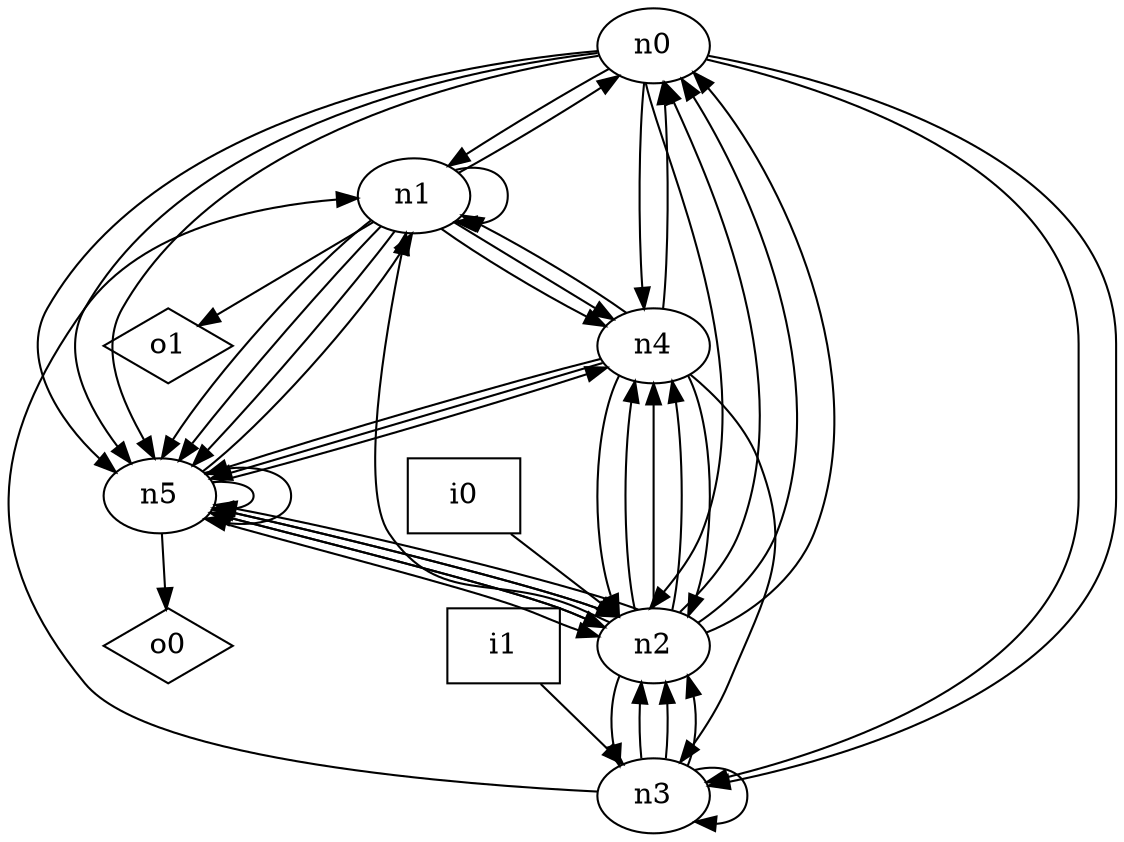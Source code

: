 digraph G {
n0 [label="n0"];
n1 [label="n1"];
n2 [label="n2"];
n3 [label="n3"];
n4 [label="n4"];
n5 [label="n5"];
n6 [label="i0",shape="box"];
n7 [label="i1",shape="box"];
n8 [label="o0",shape="diamond"];
n9 [label="o1",shape="diamond"];
n0 -> n1
n0 -> n2
n0 -> n3
n0 -> n3
n0 -> n4
n0 -> n5
n0 -> n5
n0 -> n5
n1 -> n0
n1 -> n1
n1 -> n4
n1 -> n4
n1 -> n5
n1 -> n5
n1 -> n5
n1 -> n9
n2 -> n0
n2 -> n0
n2 -> n0
n2 -> n1
n2 -> n3
n2 -> n4
n2 -> n4
n2 -> n4
n2 -> n5
n2 -> n5
n2 -> n5
n3 -> n1
n3 -> n2
n3 -> n2
n3 -> n2
n3 -> n3
n4 -> n0
n4 -> n1
n4 -> n2
n4 -> n2
n4 -> n3
n4 -> n5
n4 -> n5
n5 -> n1
n5 -> n2
n5 -> n2
n5 -> n2
n5 -> n4
n5 -> n5
n5 -> n5
n5 -> n8
n6 -> n2
n7 -> n3
}